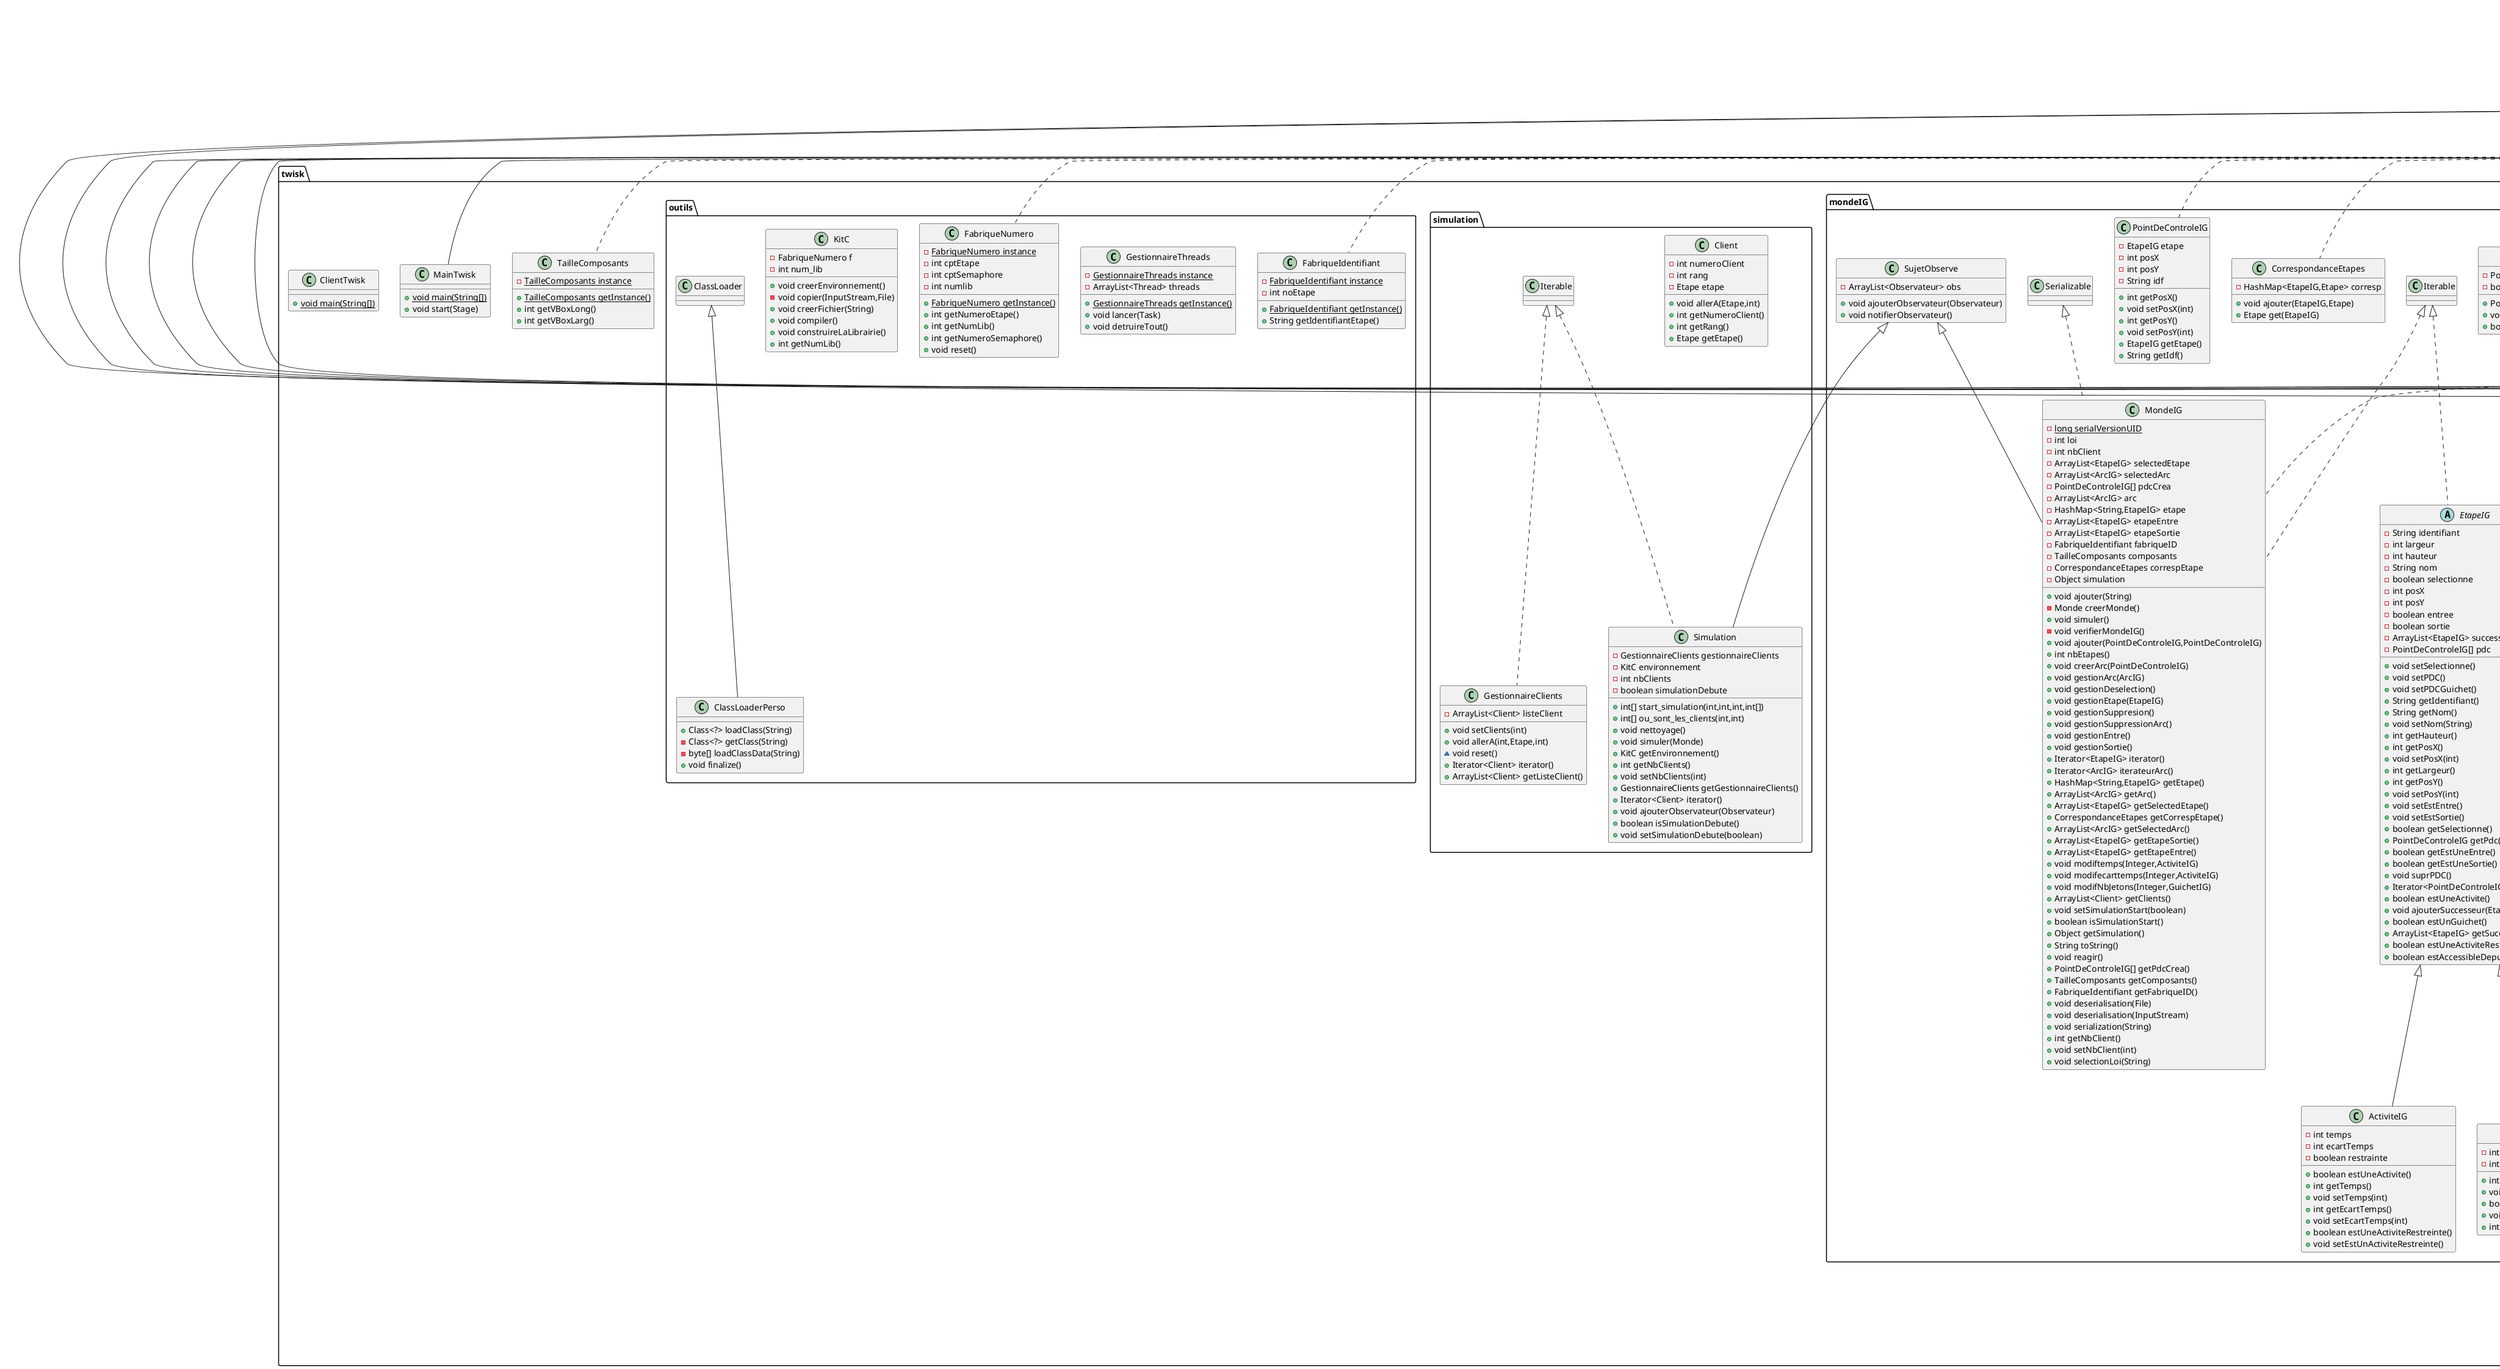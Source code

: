 @startuml
class twisk.vues.VueClientIG {
+ void reagir()
}
class twisk.ecouteur.EcouteurModifJetons {
- MondeIG monde
+ void handle(ActionEvent)
}
class twisk.exceptions.TwiskException.EcartTempsException {
}
class twisk.monde.Activite {
- int temps
- int ecartTemps
+ boolean estUneActivite()
+ String toC()
+ String toString()
+ int getTemps()
+ int getEcartTemps()
}
class twisk.ecouteur.EcouteurEtape {
- MondeIG monde
- EtapeIG etape
+ void handle(MouseEvent)
}
class twisk.ecouteur.EcouteurPointDeControle {
- PointDeControleIG pointDeControle
- MondeIG monde
+ void handle(MouseEvent)
}
class twisk.ecouteur.EcouteurSupprimer {
- MondeIG monde
+ void handle(ActionEvent)
}
class twisk.vues.VueArcIG {
+ void reagir()
}
abstract class twisk.mondeIG.EtapeIG {
- String identifiant
- int largeur
- int hauteur
- String nom
- boolean selectionne
- int posX
- int posY
- boolean entree
- boolean sortie
- ArrayList<EtapeIG> successeur
- PointDeControleIG[] pdc
+ void setSelectionne()
+ void setPDC()
+ void setPDCGuichet()
+ String getIdentifiant()
+ String getNom()
+ void setNom(String)
+ int getHauteur()
+ int getPosX()
+ void setPosX(int)
+ int getLargeur()
+ int getPosY()
+ void setPosY(int)
+ void setEstEntre()
+ void setEstSortie()
+ boolean getSelectionne()
+ PointDeControleIG getPdc(int)
+ boolean getEstUneEntre()
+ boolean getEstUneSortie()
+ void suprPDC()
+ Iterator<PointDeControleIG> iterator()
+ boolean estUneActivite()
+ void ajouterSuccesseur(EtapeIG)
+ boolean estUnGuichet()
+ ArrayList<EtapeIG> getSuccesseur()
+ boolean estUneActiviteRestreinte()
+ boolean estAccessibleDepuis(EtapeIG)
}
class twisk.monde.GestionnaireEtapes {
- ArrayList<Etape> etapes
~ void ajouter(Etape)
~ int nbEtapes()
+ Iterator<Etape> iterator()
+ String toString()
+ ArrayList<Etape> getEtapes()
}
abstract class twisk.vues.VueEtapeIG {
# MondeIG m
# EtapeIG e
# Label l
+ void constructionLogo()
+ EtapeIG getEtape()
+ MondeIG getMonde()
}
class twisk.monde.Monde {
- GestionnaireEtapes gestionnaireEtapes
- SasEntree sasEntree
- SasSortie sasSortie
+ void aCommeEntree(Etape)
+ void aCommeSortie(Etape)
+ void ajouter(Etape)
+ int nbEtapes()
+ int nbGuichets()
+ StringBuilder toC()
+ Iterator<Etape> iterator()
+ Etape getEtape(int)
+ String toString()
+ GestionnaireEtapes getGestionnaireEtapes()
+ SasEntree getSasEntree()
+ SasSortie getSasSortie()
}
class twisk.mondeIG.ArcIG {
- PointDeControleIG[] pos
- boolean selectionne
+ PointDeControleIG getPoint(int)
+ void setSelectionne()
+ boolean getSelectionne()
}
class twisk.simulation.Simulation {
- GestionnaireClients gestionnaireClients
- KitC environnement
- int nbClients
- boolean simulationDebute
+ int[] start_simulation(int,int,int,int[])
+ int[] ou_sont_les_clients(int,int)
+ void nettoyage()
+ void simuler(Monde)
+ KitC getEnvironnement()
+ int getNbClients()
+ void setNbClients(int)
+ GestionnaireClients getGestionnaireClients()
+ Iterator<Client> iterator()
+ void ajouterObservateur(Observateur)
+ boolean isSimulationDebute()
+ void setSimulationDebute(boolean)
}
class twisk.ecouteur.EcouteurDragDetected {
- VueEtapeIG Vetape
+ void handle(MouseEvent)
}
class twisk.ecouteur.EcouteurDragOver {
+ void handle(DragEvent)
}
class twisk.exceptions.TwiskException.SamePointException {
}
class twisk.ecouteur.EcouteurTemps {
- MondeIG monde
+ void handle(ActionEvent)
}
class twisk.mondeIG.MondeIG {
- {static} long serialVersionUID
- int loi
- int nbClient
- ArrayList<EtapeIG> selectedEtape
- ArrayList<ArcIG> selectedArc
- PointDeControleIG[] pdcCrea
- ArrayList<ArcIG> arc
- HashMap<String,EtapeIG> etape
- ArrayList<EtapeIG> etapeEntre
- ArrayList<EtapeIG> etapeSortie
- FabriqueIdentifiant fabriqueID
- TailleComposants composants
- CorrespondanceEtapes correspEtape
- Object simulation
+ void ajouter(String)
- Monde creerMonde()
+ void simuler()
- void verifierMondeIG()
+ void ajouter(PointDeControleIG,PointDeControleIG)
+ int nbEtapes()
+ void creerArc(PointDeControleIG)
+ void gestionArc(ArcIG)
+ void gestionDeselection()
+ void gestionEtape(EtapeIG)
+ void gestionSuppresion()
+ void gestionSuppressionArc()
+ void gestionEntre()
+ void gestionSortie()
+ Iterator<EtapeIG> iterator()
+ Iterator<ArcIG> iterateurArc()
+ HashMap<String,EtapeIG> getEtape()
+ ArrayList<ArcIG> getArc()
+ ArrayList<EtapeIG> getSelectedEtape()
+ CorrespondanceEtapes getCorrespEtape()
+ ArrayList<ArcIG> getSelectedArc()
+ ArrayList<EtapeIG> getEtapeSortie()
+ ArrayList<EtapeIG> getEtapeEntre()
+ void modiftemps(Integer,ActiviteIG)
+ void modifecarttemps(Integer,ActiviteIG)
+ void modifNbJetons(Integer,GuichetIG)
+ ArrayList<Client> getClients()
+ void setSimulationStart(boolean)
+ boolean isSimulationStart()
+ Object getSimulation()
+ String toString()
+ void reagir()
+ PointDeControleIG[] getPdcCrea()
+ TailleComposants getComposants()
+ FabriqueIdentifiant getFabriqueID()
+ void deserialisation(File)
+ void deserialisation(InputStream)
+ void serialization(String)
+ int getNbClient()
+ void setNbClient(int)
+ void selectionLoi(String)
}
class twisk.TailleComposants {
- {static} TailleComposants instance
+ {static} TailleComposants getInstance()
+ int getVBoxLong()
+ int getVBoxLarg()
}
class twisk.exceptions.TwiskException.TempsIncorrectException {
}
class twisk.ecouteur.EcouteurDeselection {
- MondeIG monde
+ void handle(ActionEvent)
}
interface twisk.vues.Observateur {
~ void reagir()
}
class twisk.outils.FabriqueIdentifiant {
- {static} FabriqueIdentifiant instance
- int noEtape
+ {static} FabriqueIdentifiant getInstance()
+ String getIdentifiantEtape()
}
class twisk.ecouteur.EcouteurSupprimerArc {
- MondeIG monde
+ void handle(ActionEvent)
}
class twisk.monde.Guichet {
- int nbJetons
- int semaphore
+ boolean estUnGuichet()
+ String toString()
+ String toC()
+ int getSemaphore()
+ int getNbJetons()
+ ActiviteRestreinte getSuivant()
}
class twisk.outils.ClassLoaderPerso {
+ Class<?> loadClass(String)
- Class<?> getClass(String)
- byte[] loadClassData(String)
+ void finalize()
}
class twisk.vues.VueOutils {
- MondeIG m
- Button plus
- Button plusGuichet
- Button simulation
+ void reagir()
}
class twisk.vues.VueMenu {
- MondeIG monde
- MenuItem renameselec
- Menu param
- Menu menuMonde
- Menu menuEdition
- Menu simulation
- Menu save
- MenuItem temps
- MenuItem ecartTemps
- MenuItem modifJeton
- MenuItem suprArc
+ void reagir()
}
class twisk.mondeIG.ActiviteIG {
- int temps
- int ecartTemps
- boolean restrainte
+ boolean estUneActivite()
+ int getTemps()
+ void setTemps(int)
+ int getEcartTemps()
+ void setEcartTemps(int)
+ boolean estUneActiviteRestreinte()
+ void setEstUnActiviteRestreinte()
}
class twisk.ecouteur.EcouteurRenommer {
- MondeIG monde
+ void handle(ActionEvent)
}
class twisk.vues.VuePointDeControleIG {
+ void reagir()
}
class twisk.MainTwisk {
+ {static} void main(String[])
+ void start(Stage)
}
class twisk.vues.VueGuichetIG {
- ArrayList<HBox> hbox
+ void construireFenetre()
+ ArrayList<HBox> getHbox()
+ void reagir()
}
class twisk.vues.VueMondeIG {
- MondeIG m
+ void ajouterClient(HBox,EtapeIG)
+ void ajouterClientGuichet(ArrayList<HBox>,EtapeIG)
+ void reagir()
}
class twisk.vues.VueActiviteIG {
- HBox hbox
+ void construireFenetre()
+ HBox getHbox()
+ void reagir()
}
abstract class twisk.monde.Etape {
- String nom
- GestionnaireSuccesseurs gestionnaireSuccesseurs
- int num
+ void ajouterSuccesseur(Etape)
+ boolean estUneActivite()
+ boolean estUnGuichet()
+ int nbSuccesseurs()
+ Iterator<Etape> iterator()
+ String toString()
+ String toC()
+ int getNum()
+ String getNom()
+ GestionnaireSuccesseurs getGestionnaireSuccesseurs()
+ String getSuccesseursString()
+ Etape getSuivant()
}
class twisk.exceptions.TwiskException.AlreadyExistException {
}
class twisk.monde.GestionnaireSuccesseurs {
- ArrayList<Etape> etapes
+ void ajouter(Etape)
~ int nbEtapes()
+ Iterator<Etape> iterator()
+ String toString()
+ ArrayList<Etape> getEtapes()
}
class twisk.monde.ActiviteRestreinte {
+ String toC()
}
class twisk.mondeIG.GuichetIG {
- int nbJetons
- int sensSortie
+ int getNbJetons()
+ void setNbJetons(int)
+ boolean estUnGuichet()
+ void setSensSortie(int)
+ int getSensSortie()
}
class twisk.ecouteur.EcouteurSortie {
- MondeIG monde
+ void handle(ActionEvent)
}
class twisk.simulation.Client {
- int numeroClient
- int rang
- Etape etape
+ void allerA(Etape,int)
+ int getNumeroClient()
+ int getRang()
+ Etape getEtape()
}
class twisk.mondeIG.SujetObserve {
- ArrayList<Observateur> obs
+ void ajouterObservateur(Observateur)
+ void notifierObservateur()
}
class twisk.ecouteur.EcouteurEcartTemps {
- MondeIG monde
+ void handle(ActionEvent)
}
class twisk.exceptions.TwiskException.InvalidNumberClient {
}
class twisk.ClientTwisk {
+ {static} void main(String[])
}
class twisk.exceptions.TwiskException.TwiskException {
}
class twisk.simulation.GestionnaireClients {
- ArrayList<Client> listeClient
+ void setClients(int)
+ void allerA(int,Etape,int)
~ void reset()
+ Iterator<Client> iterator()
+ ArrayList<Client> getListeClient()
}
class twisk.monde.SasEntree {
- int loi
+ String toC()
}
class twisk.outils.GestionnaireThreads {
- {static} GestionnaireThreads instance
- ArrayList<Thread> threads
+ {static} GestionnaireThreads getInstance()
+ void lancer(Task)
+ void detruireTout()
}
class twisk.exceptions.TwiskException.MondeException {
}
class twisk.outils.FabriqueNumero {
- {static} FabriqueNumero instance
- int cptEtape
- int cptSemaphore
- int numlib
+ {static} FabriqueNumero getInstance()
+ int getNumeroEtape()
+ int getNumLib()
+ int getNumeroSemaphore()
+ void reset()
}
class twisk.ecouteur.EcouteurEntree {
- MondeIG monde
+ void handle(ActionEvent)
}
class twisk.ecouteur.EcouteurDragDropped {
- MondeIG monde
- VueMondeIG vueMondeIG
+ void handle(DragEvent)
}
class twisk.mondeIG.CorrespondanceEtapes {
- HashMap<EtapeIG,Etape> corresp
+ void ajouter(EtapeIG,Etape)
+ Etape get(EtapeIG)
}
class twisk.monde.SasSortie {
+ String toC()
}
class twisk.outils.KitC {
- FabriqueNumero f
- int num_lib
+ void creerEnvironnement()
- void copier(InputStream,File)
+ void creerFichier(String)
+ void compiler()
+ void construireLaLibrairie()
+ int getNumLib()
}
class twisk.mondeIG.PointDeControleIG {
- EtapeIG etape
- int posX
- int posY
- String idf
+ int getPosX()
+ void setPosX(int)
+ int getPosY()
+ void setPosY(int)
+ EtapeIG getEtape()
+ String getIdf()
}
class twisk.ecouteur.EcouteurArc {
- MondeIG monde
- ArcIG arc
+ void handle(MouseEvent)
}


twisk.vues.Observateur <|.. twisk.vues.VueClientIG
javafx.scene.shape.Circle <|-- twisk.vues.VueClientIG
javafx.event.EventHandler <|.. twisk.ecouteur.EcouteurModifJetons
twisk.exceptions.TwiskException.TwiskException <|-- twisk.exceptions.TwiskException.EcartTempsException
java.io.Serializable <|.. twisk.monde.Activite
twisk.monde.Etape <|-- twisk.monde.Activite
javafx.event.EventHandler <|.. twisk.ecouteur.EcouteurEtape
javafx.event.EventHandler <|.. twisk.ecouteur.EcouteurPointDeControle
javafx.event.EventHandler <|.. twisk.ecouteur.EcouteurSupprimer
twisk.vues.Observateur <|.. twisk.vues.VueArcIG
javafx.scene.layout.Pane <|-- twisk.vues.VueArcIG
twisk.mondeIG.Iterable <|.. twisk.mondeIG.EtapeIG
java.io.Serializable <|.. twisk.mondeIG.EtapeIG
twisk.monde.Iterable <|.. twisk.monde.GestionnaireEtapes
twisk.vues.Observateur <|.. twisk.vues.VueEtapeIG
javafx.scene.layout.VBox <|-- twisk.vues.VueEtapeIG
twisk.monde.Iterable <|.. twisk.monde.Monde
java.io.Serializable <|.. twisk.mondeIG.ArcIG
twisk.simulation.Iterable <|.. twisk.simulation.Simulation
twisk.mondeIG.SujetObserve <|-- twisk.simulation.Simulation
javafx.event.EventHandler <|.. twisk.ecouteur.EcouteurDragDetected
javafx.event.EventHandler <|.. twisk.ecouteur.EcouteurDragOver
twisk.exceptions.TwiskException.TwiskException <|-- twisk.exceptions.TwiskException.SamePointException
javafx.event.EventHandler <|.. twisk.ecouteur.EcouteurTemps
twisk.mondeIG.Iterable <|.. twisk.mondeIG.MondeIG
twisk.vues.Observateur <|.. twisk.mondeIG.MondeIG
twisk.mondeIG.Serializable <|.. twisk.mondeIG.MondeIG
twisk.mondeIG.SujetObserve <|-- twisk.mondeIG.MondeIG
java.io.Serializable <|.. twisk.TailleComposants
twisk.exceptions.TwiskException.TwiskException <|-- twisk.exceptions.TwiskException.TempsIncorrectException
javafx.event.EventHandler <|.. twisk.ecouteur.EcouteurDeselection
java.io.Serializable <|.. twisk.outils.FabriqueIdentifiant
javafx.event.EventHandler <|.. twisk.ecouteur.EcouteurSupprimerArc
java.io.Serializable <|.. twisk.monde.Guichet
twisk.monde.Etape <|-- twisk.monde.Guichet
twisk.outils.ClassLoader <|-- twisk.outils.ClassLoaderPerso
twisk.vues.Observateur <|.. twisk.vues.VueOutils
javafx.scene.layout.TilePane <|-- twisk.vues.VueOutils
twisk.vues.Observateur <|.. twisk.vues.VueMenu
twisk.vues.MenuBar <|-- twisk.vues.VueMenu
twisk.mondeIG.EtapeIG <|-- twisk.mondeIG.ActiviteIG
javafx.event.EventHandler <|.. twisk.ecouteur.EcouteurRenommer
twisk.vues.Observateur <|.. twisk.vues.VuePointDeControleIG
javafx.scene.shape.Circle <|-- twisk.vues.VuePointDeControleIG
javafx.application.Application <|-- twisk.MainTwisk
twisk.vues.Observateur <|.. twisk.vues.VueGuichetIG
twisk.vues.VueEtapeIG <|-- twisk.vues.VueGuichetIG
twisk.vues.Observateur <|.. twisk.vues.VueMondeIG
javafx.scene.layout.Pane <|-- twisk.vues.VueMondeIG
twisk.vues.Observateur <|.. twisk.vues.VueActiviteIG
twisk.vues.VueEtapeIG <|-- twisk.vues.VueActiviteIG
twisk.monde.Iterable <|.. twisk.monde.Etape
java.io.Serializable <|.. twisk.monde.Etape
twisk.exceptions.TwiskException.TwiskException <|-- twisk.exceptions.TwiskException.AlreadyExistException
twisk.monde.Iterable <|.. twisk.monde.GestionnaireSuccesseurs
java.io.Serializable <|.. twisk.monde.GestionnaireSuccesseurs
twisk.monde.Activite <|-- twisk.monde.ActiviteRestreinte
twisk.mondeIG.EtapeIG <|-- twisk.mondeIG.GuichetIG
javafx.event.EventHandler <|.. twisk.ecouteur.EcouteurSortie
javafx.event.EventHandler <|.. twisk.ecouteur.EcouteurEcartTemps
twisk.exceptions.TwiskException.TwiskException <|-- twisk.exceptions.TwiskException.InvalidNumberClient
twisk.exceptions.TwiskException.Exception <|-- twisk.exceptions.TwiskException.TwiskException
twisk.simulation.Iterable <|.. twisk.simulation.GestionnaireClients
twisk.monde.Activite <|-- twisk.monde.SasEntree
twisk.exceptions.TwiskException.TwiskException <|-- twisk.exceptions.TwiskException.MondeException
java.io.Serializable <|.. twisk.outils.FabriqueNumero
javafx.event.EventHandler <|.. twisk.ecouteur.EcouteurEntree
javafx.event.EventHandler <|.. twisk.ecouteur.EcouteurDragDropped
java.io.Serializable <|.. twisk.mondeIG.CorrespondanceEtapes
twisk.monde.Activite <|-- twisk.monde.SasSortie
java.io.Serializable <|.. twisk.mondeIG.PointDeControleIG
javafx.event.EventHandler <|.. twisk.ecouteur.EcouteurArc
@enduml